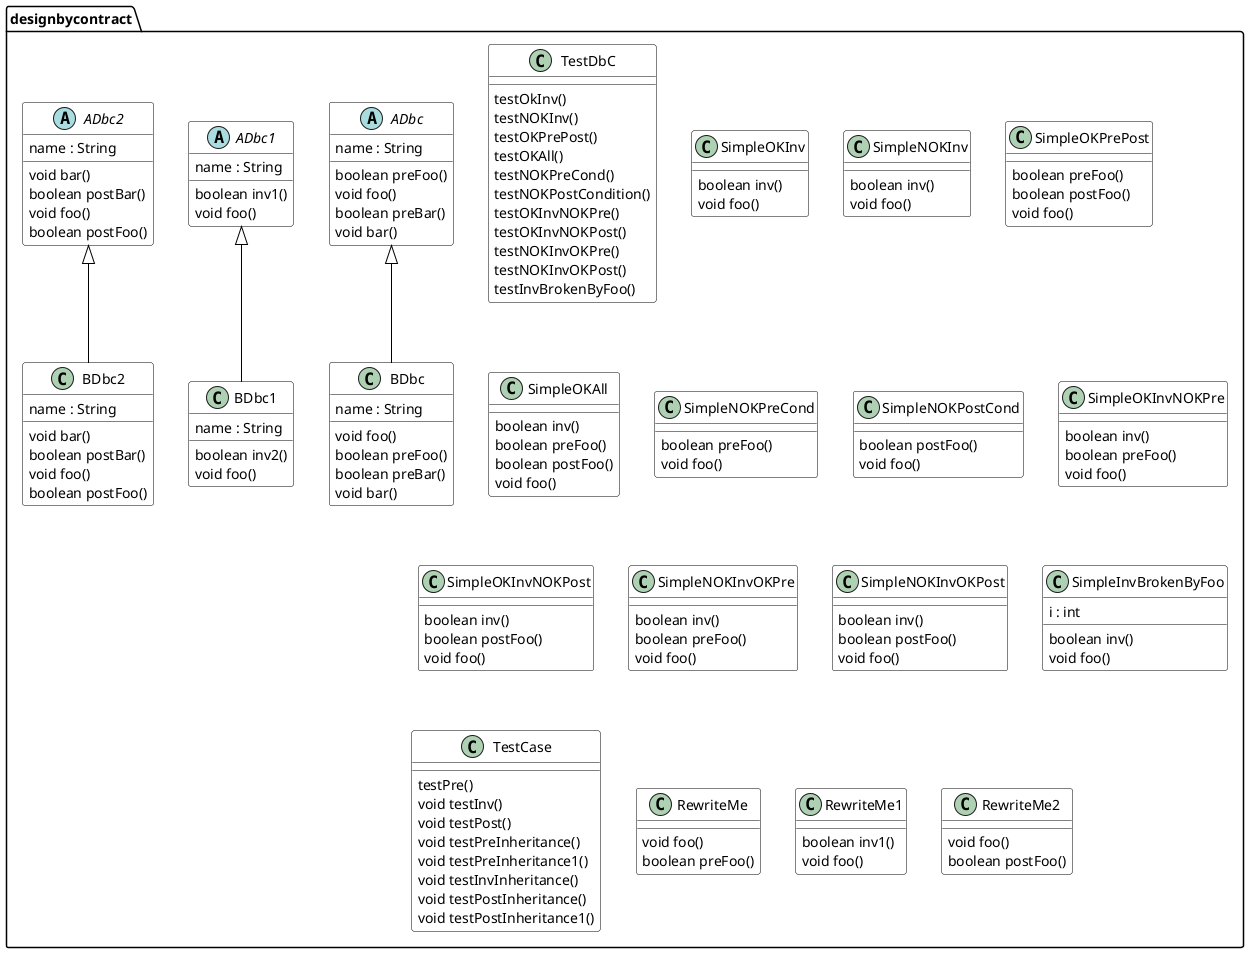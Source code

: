 @startuml

skinparam class {
	BackgroundColor White
	ArrowColor Black
	BorderColor Black
}
package designbycontract {
	class	TestDbC {
		 testOkInv()
		 testNOKInv()
		 testOKPrePost()
		 testOKAll()
		 testNOKPreCond()
		 testNOKPostCondition()
		 testOKInvNOKPre()
		 testOKInvNOKPost()
		 testNOKInvOKPre()
		 testNOKInvOKPost()
		 testInvBrokenByFoo()
	}
	class	SimpleOKInv {
		boolean inv()
		void foo()
	}
	class	SimpleNOKInv {
		boolean inv()
		void foo()
	}
	class	SimpleOKPrePost {
		boolean preFoo()
		boolean postFoo()
		void foo()
	}
	class	SimpleOKAll {
		boolean inv()
		boolean preFoo()
		boolean postFoo()
		void foo()
	}
	class	SimpleNOKPreCond {
		boolean preFoo()
		void foo()
	}
	class	SimpleNOKPostCond {
		boolean postFoo()
		void foo()
	}
	class	SimpleOKInvNOKPre {
		boolean inv()
		boolean preFoo()
		void foo()
	}
	class	SimpleOKInvNOKPost {
		boolean inv()
		boolean postFoo()
		void foo()
	}
	class	SimpleNOKInvOKPre {
		boolean inv()
		boolean preFoo()
		void foo()
	}
	class	SimpleNOKInvOKPost {
		boolean inv()
		boolean postFoo()
		void foo()
	}
	class	SimpleInvBrokenByFoo {
		i : int
		boolean inv()
		void foo()
	}
	class	TestCase {
		 testPre()
		void testInv()
		void testPost()
		void testPreInheritance()
		void testPreInheritance1()
		void testInvInheritance()
		void testPostInheritance()
		void testPostInheritance1()
	}
	class	RewriteMe {
		void foo()
		boolean preFoo()
	}
	class	RewriteMe1 {
		boolean inv1()
		void foo()
	}
	class	RewriteMe2 {
		void foo()
		boolean postFoo()
	}
	abstract	ADbc {
		name : String
		boolean preFoo()
		void foo()
		boolean preBar()
		void bar()
	}
	class	BDbc {
		name : String
		void foo()
		boolean preFoo()
		boolean preBar()
		void bar()
	}
	abstract	ADbc1 {
		name : String
		boolean inv1()
		void foo()
	}
	class	BDbc1 {
		name : String
		boolean inv2()
		void foo()
	}
	abstract	ADbc2 {
		name : String
		void bar()
		boolean postBar()
		void foo()
		boolean postFoo()
	}
	class	BDbc2 {
		name : String
		void bar()
		boolean postBar()
		void foo()
		boolean postFoo()
	}
}
ADbc <|-- BDbc      
ADbc1 <|-- BDbc1      
ADbc2 <|-- BDbc2      
@enduml

